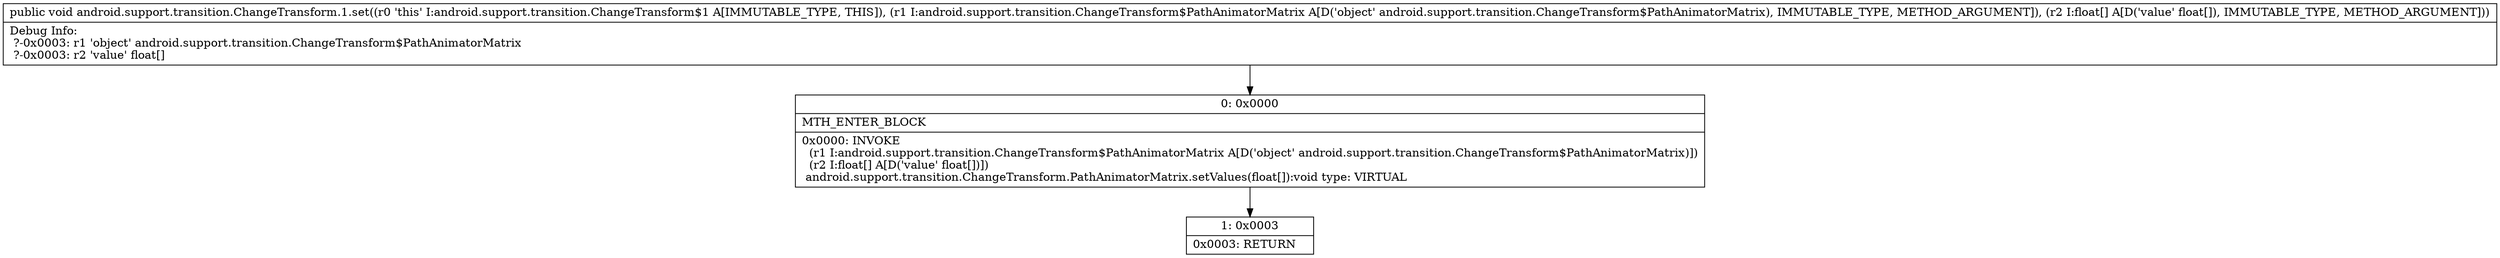 digraph "CFG forandroid.support.transition.ChangeTransform.1.set(Landroid\/support\/transition\/ChangeTransform$PathAnimatorMatrix;[F)V" {
Node_0 [shape=record,label="{0\:\ 0x0000|MTH_ENTER_BLOCK\l|0x0000: INVOKE  \l  (r1 I:android.support.transition.ChangeTransform$PathAnimatorMatrix A[D('object' android.support.transition.ChangeTransform$PathAnimatorMatrix)])\l  (r2 I:float[] A[D('value' float[])])\l android.support.transition.ChangeTransform.PathAnimatorMatrix.setValues(float[]):void type: VIRTUAL \l}"];
Node_1 [shape=record,label="{1\:\ 0x0003|0x0003: RETURN   \l}"];
MethodNode[shape=record,label="{public void android.support.transition.ChangeTransform.1.set((r0 'this' I:android.support.transition.ChangeTransform$1 A[IMMUTABLE_TYPE, THIS]), (r1 I:android.support.transition.ChangeTransform$PathAnimatorMatrix A[D('object' android.support.transition.ChangeTransform$PathAnimatorMatrix), IMMUTABLE_TYPE, METHOD_ARGUMENT]), (r2 I:float[] A[D('value' float[]), IMMUTABLE_TYPE, METHOD_ARGUMENT]))  | Debug Info:\l  ?\-0x0003: r1 'object' android.support.transition.ChangeTransform$PathAnimatorMatrix\l  ?\-0x0003: r2 'value' float[]\l}"];
MethodNode -> Node_0;
Node_0 -> Node_1;
}

